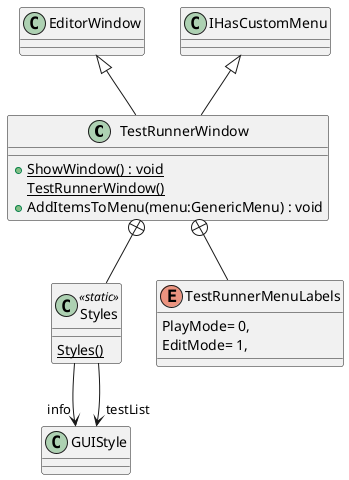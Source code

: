 @startuml
class TestRunnerWindow {
    + {static} ShowWindow() : void
    {static} TestRunnerWindow()
    + AddItemsToMenu(menu:GenericMenu) : void
}
class Styles <<static>> {
    {static} Styles()
}
enum TestRunnerMenuLabels {
    PlayMode= 0,
    EditMode= 1,
}
EditorWindow <|-- TestRunnerWindow
IHasCustomMenu <|-- TestRunnerWindow
TestRunnerWindow +-- Styles
Styles --> "info" GUIStyle
Styles --> "testList" GUIStyle
TestRunnerWindow +-- TestRunnerMenuLabels
@enduml
